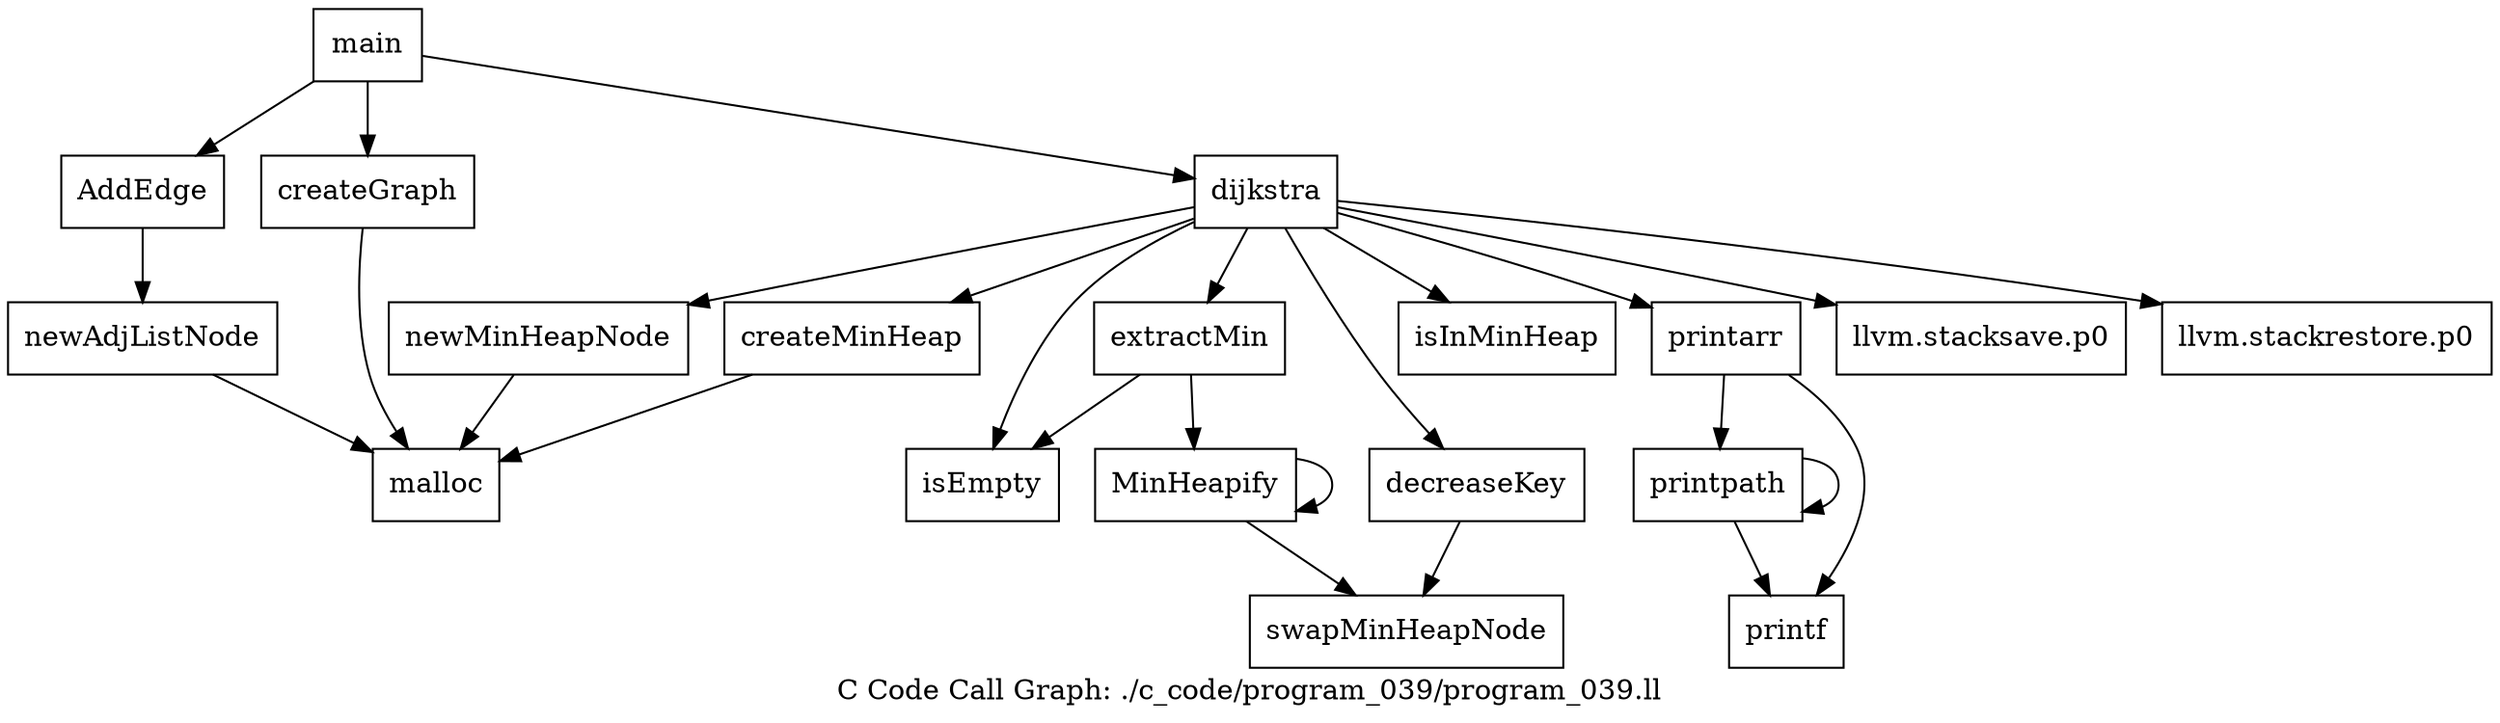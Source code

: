 digraph "C Code Call Graph: ./c_code/program_039/program_039.ll" {
	label="C Code Call Graph: ./c_code/program_039/program_039.ll";

	Node0x555dd9dc21d0 [shape=record,label="{newAdjListNode}"];
	Node0x555dd9dc21d0 -> Node0x555dd9dc25c0;
	Node0x555dd9dc25c0 [shape=record,label="{malloc}"];
	Node0x555dd9dc3600 [shape=record,label="{createGraph}"];
	Node0x555dd9dc3600 -> Node0x555dd9dc25c0;
	Node0x555dd9dd5380 [shape=record,label="{AddEdge}"];
	Node0x555dd9dd5380 -> Node0x555dd9dc21d0;
	Node0x555dd9dd5400 [shape=record,label="{newMinHeapNode}"];
	Node0x555dd9dd5400 -> Node0x555dd9dc25c0;
	Node0x555dd9dc4650 [shape=record,label="{createMinHeap}"];
	Node0x555dd9dc4650 -> Node0x555dd9dc25c0;
	Node0x555dd9dc5fc0 [shape=record,label="{swapMinHeapNode}"];
	Node0x555dd9dc7a30 [shape=record,label="{MinHeapify}"];
	Node0x555dd9dc7a30 -> Node0x555dd9dc5fc0;
	Node0x555dd9dc7a30 -> Node0x555dd9dc7a30;
	Node0x555dd9dc8ae0 [shape=record,label="{isEmpty}"];
	Node0x555dd9dc8f80 [shape=record,label="{decreaseKey}"];
	Node0x555dd9dc8f80 -> Node0x555dd9dc5fc0;
	Node0x555dd9dc9450 [shape=record,label="{extractMin}"];
	Node0x555dd9dc9450 -> Node0x555dd9dc8ae0;
	Node0x555dd9dc9450 -> Node0x555dd9dc7a30;
	Node0x555dd9dcb5d0 [shape=record,label="{isInMinHeap}"];
	Node0x555dd9dcb870 [shape=record,label="{printpath}"];
	Node0x555dd9dcb870 -> Node0x555dd9dcb870;
	Node0x555dd9dcb870 -> Node0x555dd9dcbc40;
	Node0x555dd9dcbc40 [shape=record,label="{printf}"];
	Node0x555dd9dcc010 [shape=record,label="{printarr}"];
	Node0x555dd9dcc010 -> Node0x555dd9dcbc40;
	Node0x555dd9dcc010 -> Node0x555dd9dcb870;
	Node0x555dd9db1d50 [shape=record,label="{dijkstra}"];
	Node0x555dd9db1d50 -> Node0x555dd9dc4650;
	Node0x555dd9db1d50 -> Node0x555dd9dccbd0;
	Node0x555dd9db1d50 -> Node0x555dd9dd5400;
	Node0x555dd9db1d50 -> Node0x555dd9dc8f80;
	Node0x555dd9db1d50 -> Node0x555dd9dc8ae0;
	Node0x555dd9db1d50 -> Node0x555dd9dc9450;
	Node0x555dd9db1d50 -> Node0x555dd9dcb5d0;
	Node0x555dd9db1d50 -> Node0x555dd9dccc90;
	Node0x555dd9db1d50 -> Node0x555dd9dcc010;
	Node0x555dd9dccbd0 [shape=record,label="{llvm.stacksave.p0}"];
	Node0x555dd9dccc90 [shape=record,label="{llvm.stackrestore.p0}"];
	Node0x555dd9dd1c50 [shape=record,label="{main}"];
	Node0x555dd9dd1c50 -> Node0x555dd9dc3600;
	Node0x555dd9dd1c50 -> Node0x555dd9dd5380;
	Node0x555dd9dd1c50 -> Node0x555dd9db1d50;
}
